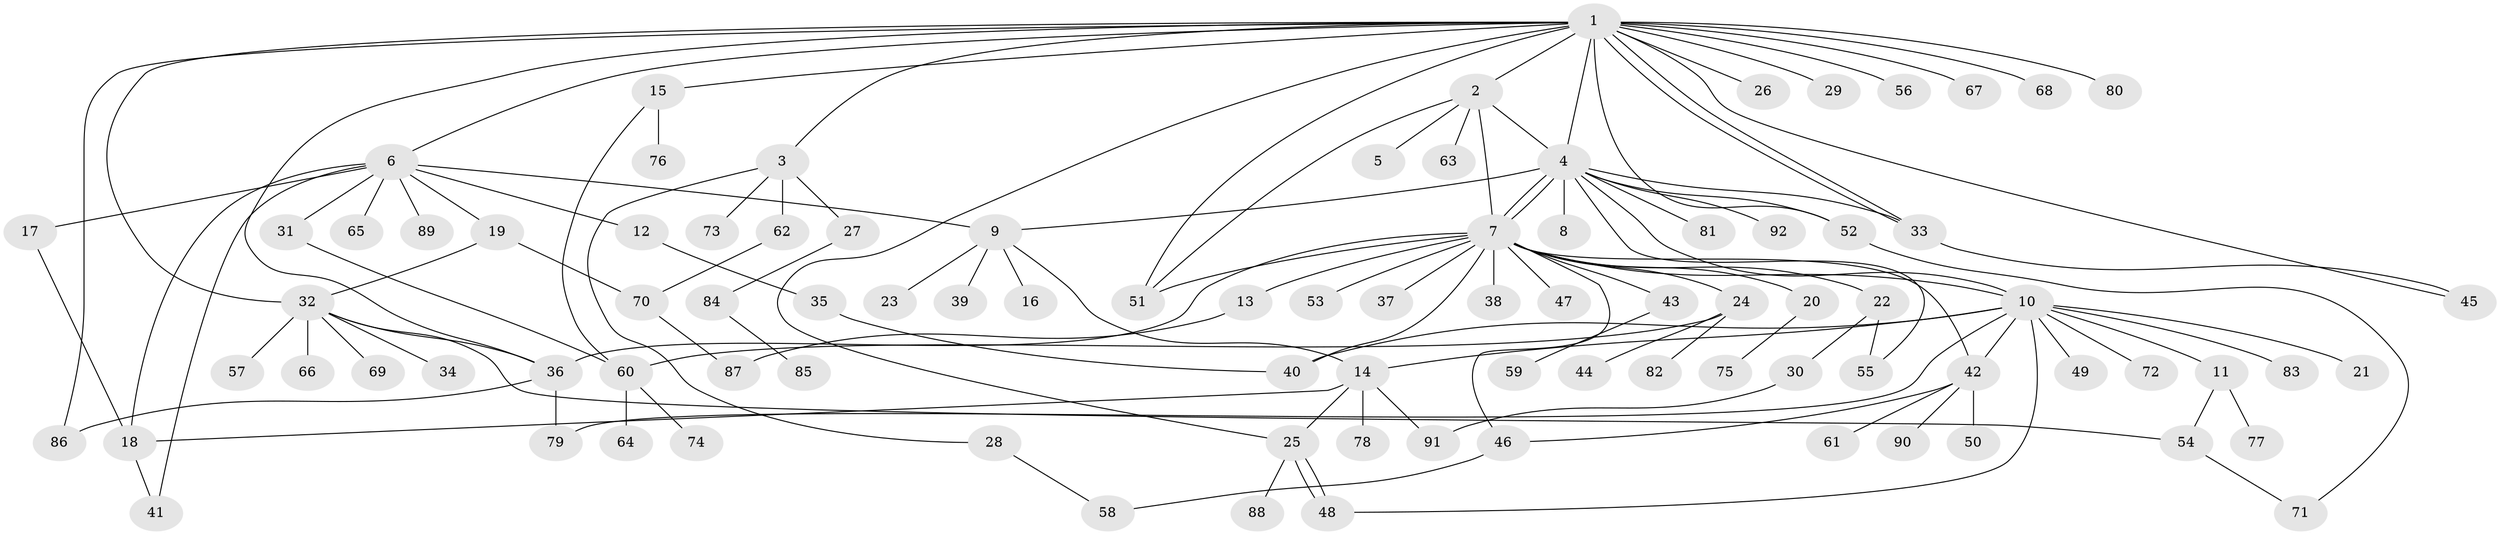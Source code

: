 // Generated by graph-tools (version 1.1) at 2025/49/03/09/25 03:49:56]
// undirected, 92 vertices, 127 edges
graph export_dot {
graph [start="1"]
  node [color=gray90,style=filled];
  1;
  2;
  3;
  4;
  5;
  6;
  7;
  8;
  9;
  10;
  11;
  12;
  13;
  14;
  15;
  16;
  17;
  18;
  19;
  20;
  21;
  22;
  23;
  24;
  25;
  26;
  27;
  28;
  29;
  30;
  31;
  32;
  33;
  34;
  35;
  36;
  37;
  38;
  39;
  40;
  41;
  42;
  43;
  44;
  45;
  46;
  47;
  48;
  49;
  50;
  51;
  52;
  53;
  54;
  55;
  56;
  57;
  58;
  59;
  60;
  61;
  62;
  63;
  64;
  65;
  66;
  67;
  68;
  69;
  70;
  71;
  72;
  73;
  74;
  75;
  76;
  77;
  78;
  79;
  80;
  81;
  82;
  83;
  84;
  85;
  86;
  87;
  88;
  89;
  90;
  91;
  92;
  1 -- 2;
  1 -- 3;
  1 -- 4;
  1 -- 6;
  1 -- 15;
  1 -- 25;
  1 -- 26;
  1 -- 29;
  1 -- 32;
  1 -- 33;
  1 -- 33;
  1 -- 36;
  1 -- 45;
  1 -- 51;
  1 -- 52;
  1 -- 56;
  1 -- 67;
  1 -- 68;
  1 -- 80;
  1 -- 86;
  2 -- 4;
  2 -- 5;
  2 -- 7;
  2 -- 51;
  2 -- 63;
  3 -- 27;
  3 -- 28;
  3 -- 62;
  3 -- 73;
  4 -- 7;
  4 -- 7;
  4 -- 8;
  4 -- 9;
  4 -- 10;
  4 -- 33;
  4 -- 52;
  4 -- 55;
  4 -- 81;
  4 -- 92;
  6 -- 9;
  6 -- 12;
  6 -- 17;
  6 -- 18;
  6 -- 19;
  6 -- 31;
  6 -- 41;
  6 -- 65;
  6 -- 89;
  7 -- 10;
  7 -- 13;
  7 -- 20;
  7 -- 22;
  7 -- 24;
  7 -- 36;
  7 -- 37;
  7 -- 38;
  7 -- 40;
  7 -- 42;
  7 -- 43;
  7 -- 46;
  7 -- 47;
  7 -- 51;
  7 -- 53;
  9 -- 14;
  9 -- 16;
  9 -- 23;
  9 -- 39;
  10 -- 11;
  10 -- 14;
  10 -- 21;
  10 -- 40;
  10 -- 42;
  10 -- 48;
  10 -- 49;
  10 -- 72;
  10 -- 79;
  10 -- 83;
  11 -- 54;
  11 -- 77;
  12 -- 35;
  13 -- 87;
  14 -- 18;
  14 -- 25;
  14 -- 78;
  14 -- 91;
  15 -- 60;
  15 -- 76;
  17 -- 18;
  18 -- 41;
  19 -- 32;
  19 -- 70;
  20 -- 75;
  22 -- 30;
  22 -- 55;
  24 -- 44;
  24 -- 60;
  24 -- 82;
  25 -- 48;
  25 -- 48;
  25 -- 88;
  27 -- 84;
  28 -- 58;
  30 -- 91;
  31 -- 60;
  32 -- 34;
  32 -- 36;
  32 -- 54;
  32 -- 57;
  32 -- 66;
  32 -- 69;
  33 -- 45;
  35 -- 40;
  36 -- 79;
  36 -- 86;
  42 -- 46;
  42 -- 50;
  42 -- 61;
  42 -- 90;
  43 -- 59;
  46 -- 58;
  52 -- 71;
  54 -- 71;
  60 -- 64;
  60 -- 74;
  62 -- 70;
  70 -- 87;
  84 -- 85;
}
